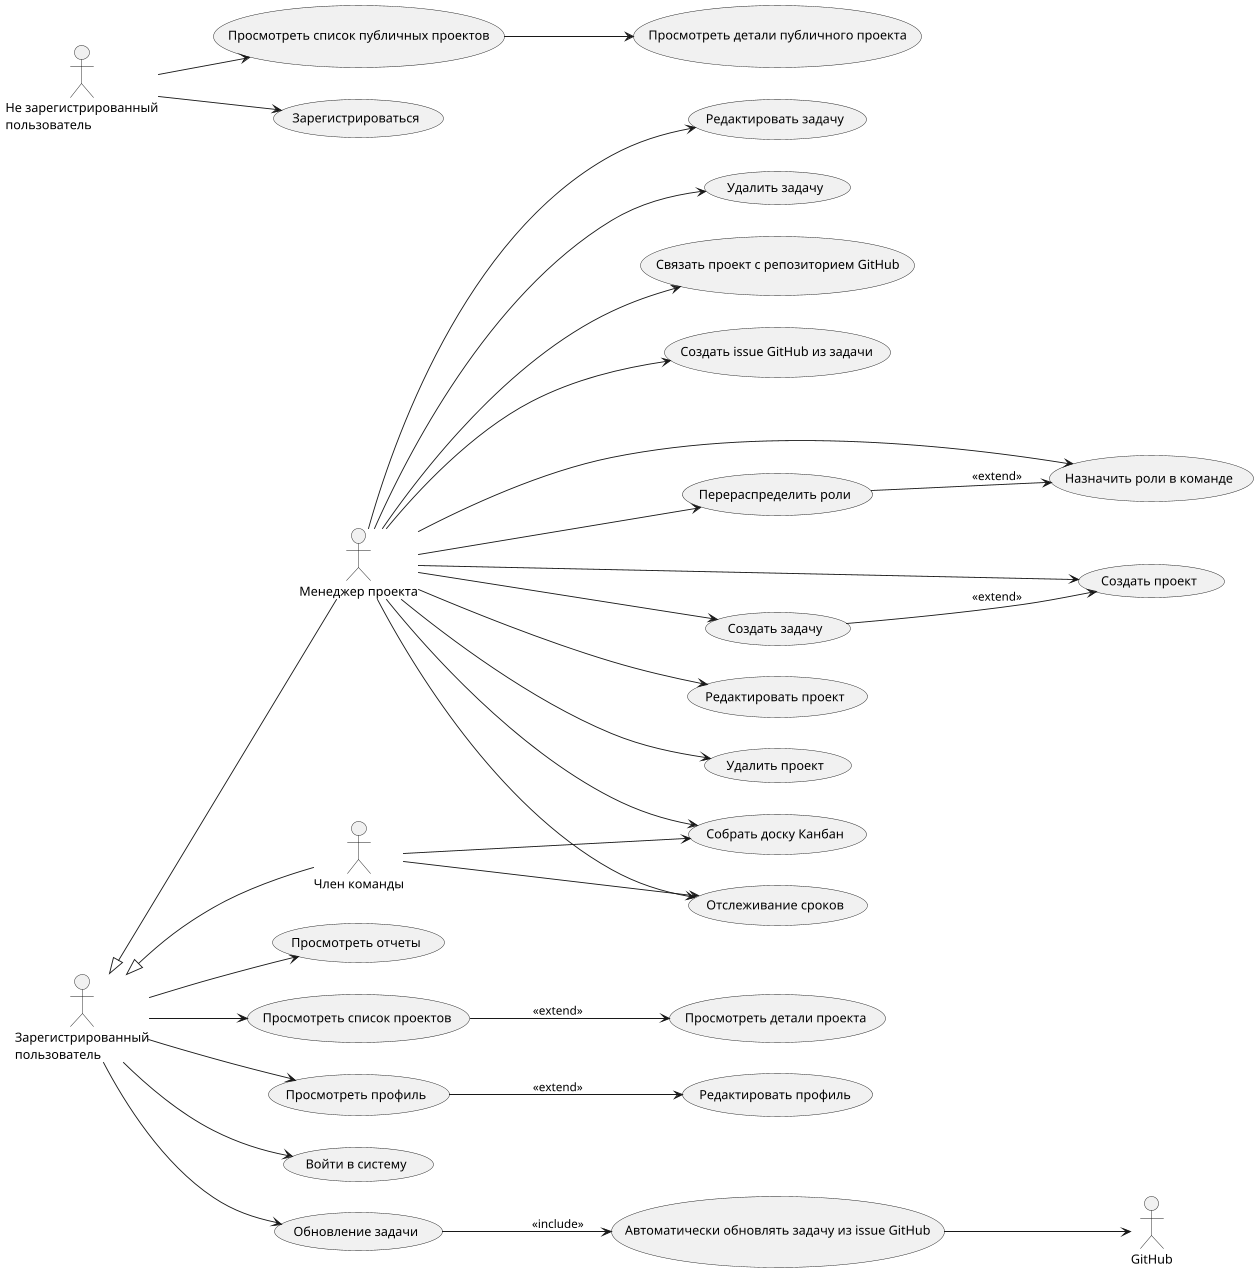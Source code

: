 @startuml Task
left to right direction
scale 0.9

actor "Зарегистрированный\nпользователь"  as User
actor "Не зарегистрированный\nпользователь" as UnUser
actor "Менеджер проекта" as ProjectManager
actor "Член команды" as TM
actor GitHub 

usecase "Просмотреть отчеты" as ViewReports
usecase "Просмотреть список проектов" as ViewProjects
usecase "Просмотреть детали проекта" as ViewProjectDetails
usecase "Просмотреть профиль" as ViewProfile
usecase "Редактировать профиль" as EditProfile
usecase "Просмотреть список публичных проектов" as ViewPublicProjects
usecase "Просмотреть детали публичного проекта" as ViewPublicProjectDetails
usecase "Зарегистрироваться" as Register
usecase "Войти в систему" as Login
usecase "Создать проект" as CreateProject
usecase "Редактировать проект" as EditProject
usecase "Удалить проект" as DeleteProject
usecase "Создать задачу" as CreateTask
usecase "Редактировать задачу" as EditTask
usecase "Удалить задачу" as DeleteTask
usecase "Связать проект с репозиторием GitHub" as LinkGitHub
usecase "Создать issue GitHub из задачи" as CreateIssue
usecase "Автоматически обновлять задачу из issue GitHub" as AutoUpdateTask
usecase "Назначить роли в команде" as UC1
usecase "Перераспределить роли" as UC2
usecase "Собрать доску Канбан" as UC3
usecase "Отслеживание сроков" as UC4
usecase "Обновление задачи" as UpdateTask

User --> ViewReports
User --> ViewProjects 
ViewProjects --> ViewProjectDetails: <<extend>>
User --> ViewProfile
ViewProfile --> EditProfile : <<extend>>
User --> Login
User --> UpdateTask
UpdateTask --> AutoUpdateTask: <<include>>

UnUser -->  ViewPublicProjects
ViewPublicProjects --> ViewPublicProjectDetails
UnUser --> Register

User <|--  ProjectManager



ProjectManager --> CreateProject
ProjectManager --> EditProject
ProjectManager --> DeleteProject
ProjectManager --> CreateTask
ProjectManager --> EditTask
ProjectManager --> DeleteTask
CreateTask --> CreateProject : <<extend>>
ProjectManager --> LinkGitHub
ProjectManager --> CreateIssue

AutoUpdateTask --> GitHub
ProjectManager --> UC1
ProjectManager --> UC2
ProjectManager --> UC3
ProjectManager --> UC4
TM --> UC3
TM --> UC4
User <|-- TM

UC2 --> UC1 : <<extend>>



@enduml
